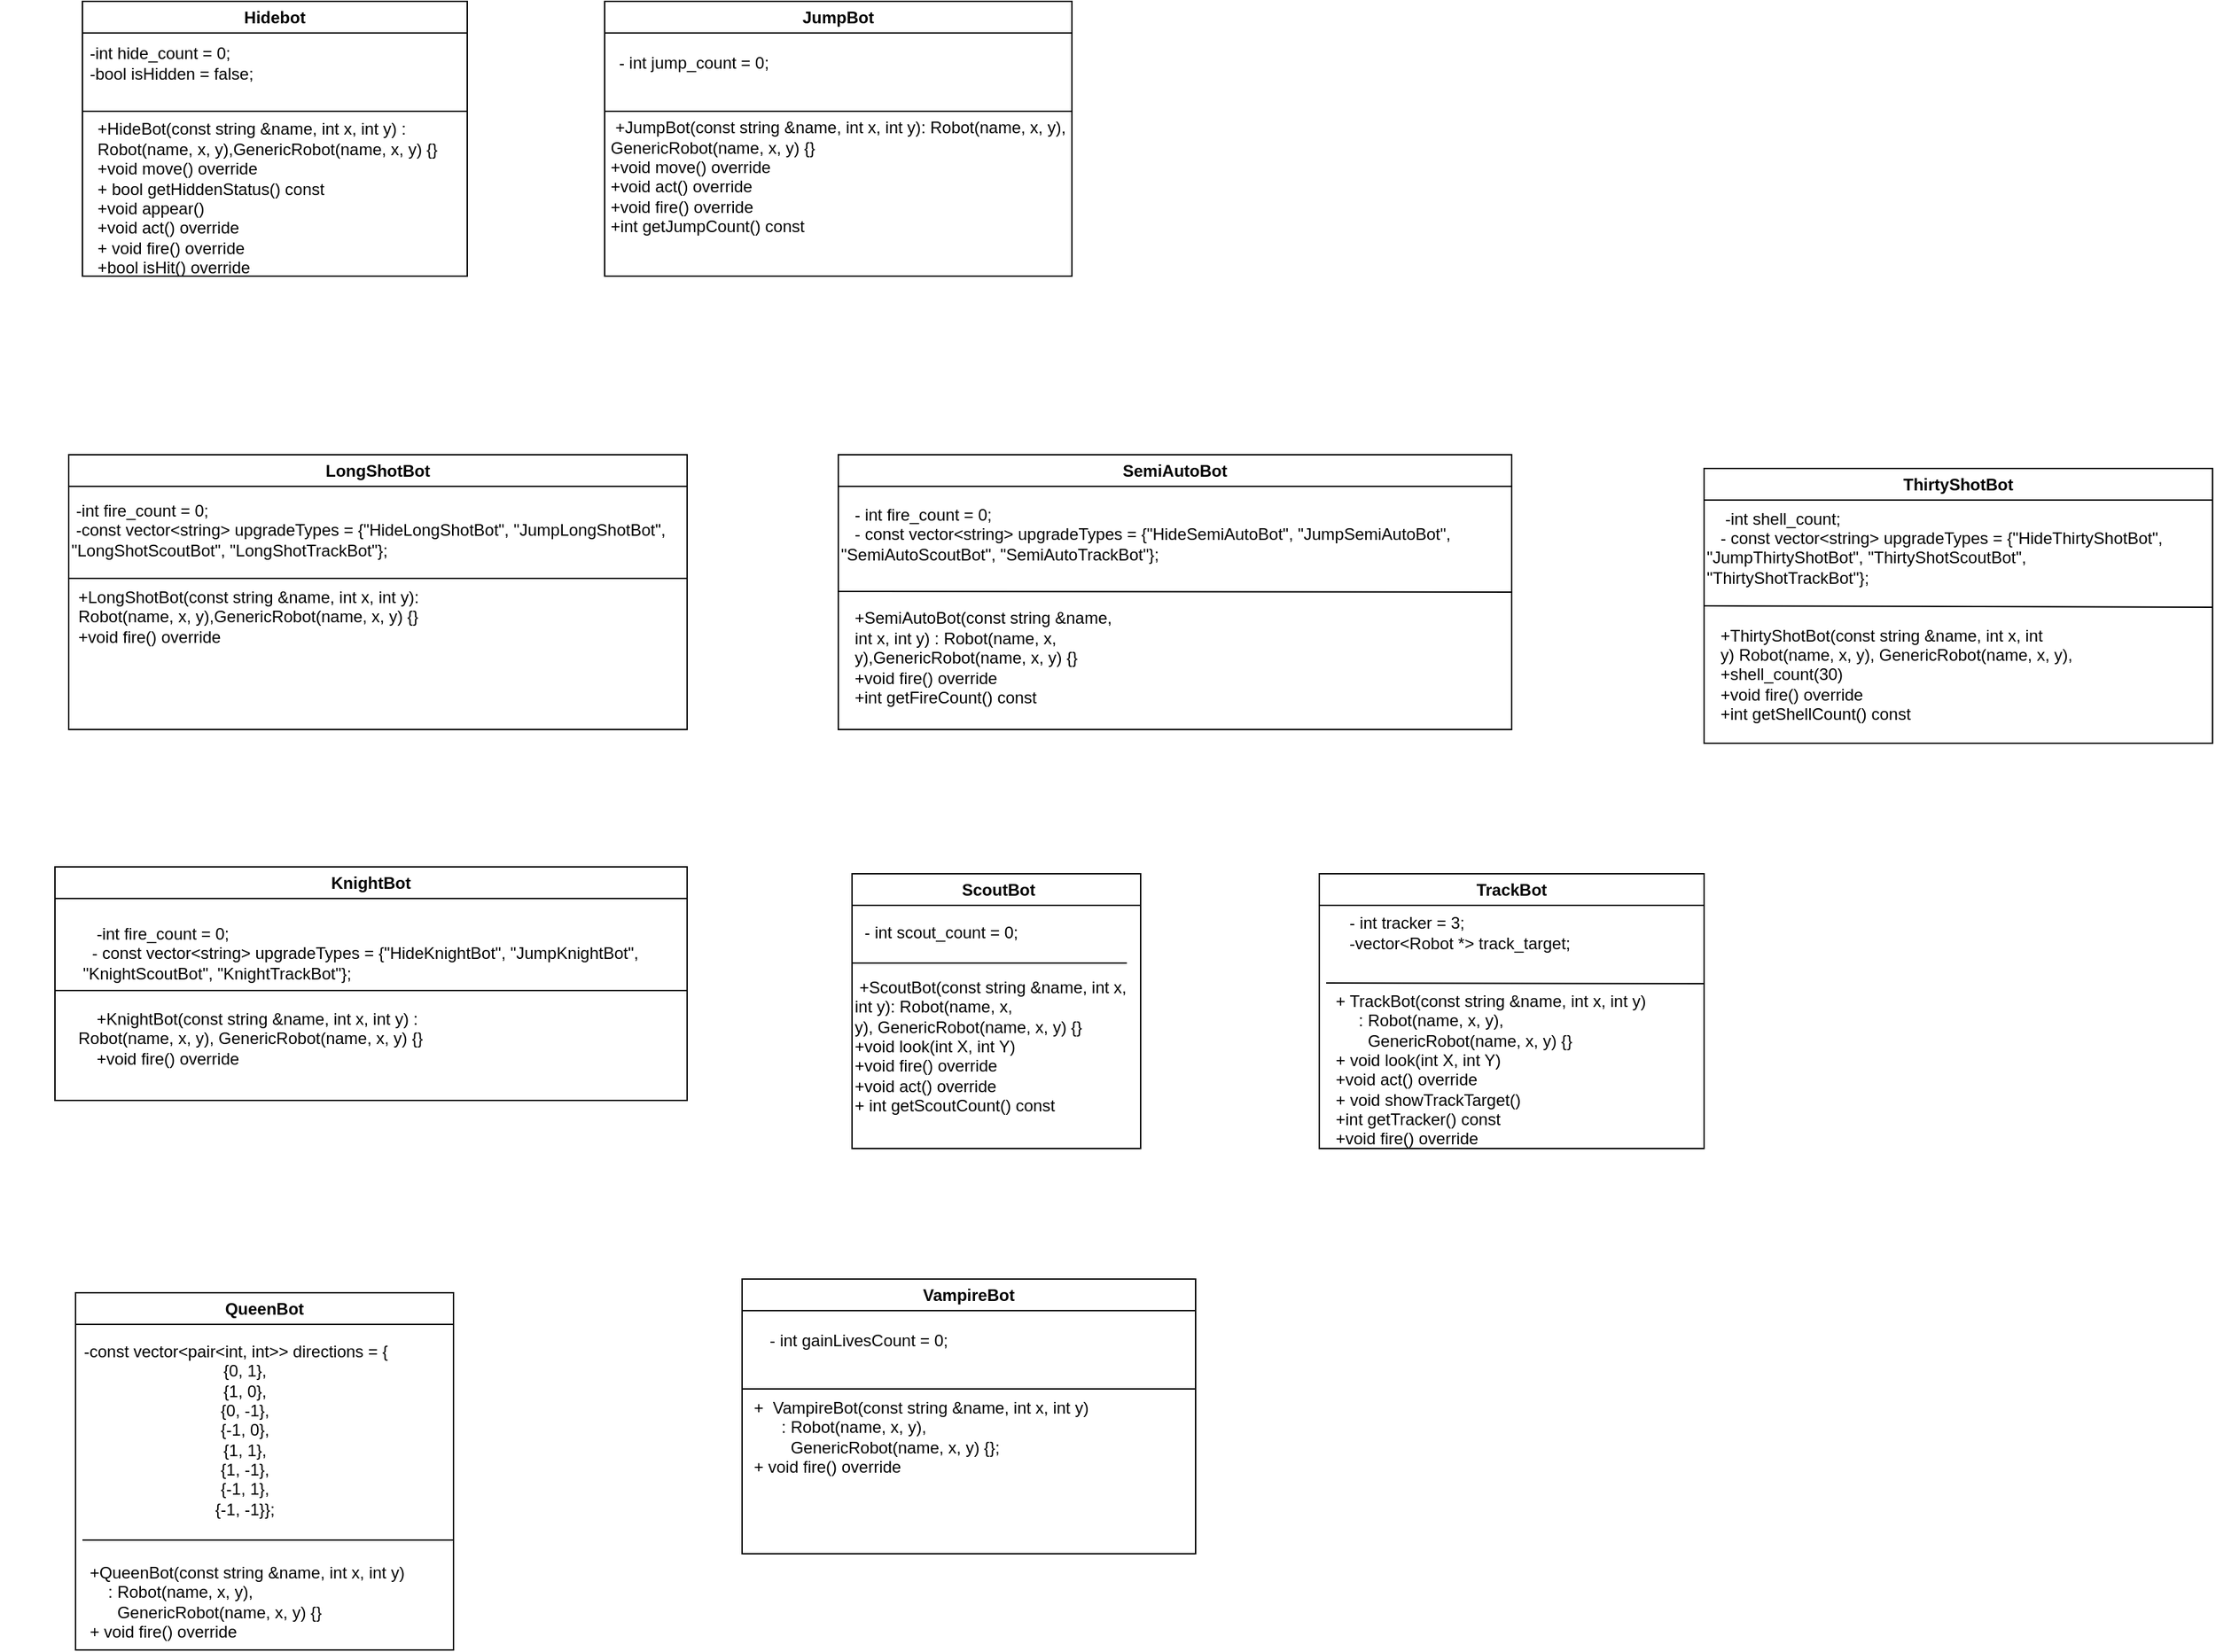 <mxfile version="27.0.9">
  <diagram name="Page-1" id="7hEuU5L8WPl_ntsHJS8Y">
    <mxGraphModel dx="1804" dy="928" grid="1" gridSize="10" guides="1" tooltips="1" connect="1" arrows="1" fold="1" page="1" pageScale="1" pageWidth="850" pageHeight="1100" math="0" shadow="0">
      <root>
        <mxCell id="0" />
        <mxCell id="1" parent="0" />
        <mxCell id="CGvUghyQHNpQq5ck0WqS-1" value="Hidebot" style="swimlane;whiteSpace=wrap;html=1;" vertex="1" parent="1">
          <mxGeometry x="110" y="110" width="280" height="200" as="geometry" />
        </mxCell>
        <mxCell id="CGvUghyQHNpQq5ck0WqS-2" value="&lt;div&gt;&amp;nbsp; &amp;nbsp; -int hide_count = 0;&lt;/div&gt;&lt;div&gt;&amp;nbsp; &amp;nbsp; -bool isHidden = false;&lt;/div&gt;" style="text;html=1;align=left;verticalAlign=middle;whiteSpace=wrap;rounded=0;" vertex="1" parent="CGvUghyQHNpQq5ck0WqS-1">
          <mxGeometry x="-10" y="30" width="170" height="30" as="geometry" />
        </mxCell>
        <mxCell id="CGvUghyQHNpQq5ck0WqS-3" value="&lt;div style=&quot;text-align: left;&quot;&gt;+HideBot(const string &amp;amp;name, int x, int y)&lt;span style=&quot;background-color: transparent; color: light-dark(rgb(0, 0, 0), rgb(255, 255, 255));&quot;&gt;&amp;nbsp;: Robot(name, x, y),&lt;/span&gt;&lt;span style=&quot;background-color: transparent; color: light-dark(rgb(0, 0, 0), rgb(255, 255, 255));&quot;&gt;GenericRobot(name, x, y) {}&lt;/span&gt;&lt;/div&gt;&lt;div style=&quot;text-align: left;&quot;&gt;&lt;span style=&quot;background-color: transparent; color: light-dark(rgb(0, 0, 0), rgb(255, 255, 255));&quot;&gt;+void move() override&lt;/span&gt;&lt;/div&gt;&lt;div style=&quot;text-align: left;&quot;&gt;+ bool getHiddenStatus() const&lt;/div&gt;&lt;div style=&quot;text-align: left;&quot;&gt;+void appear()&lt;/div&gt;&lt;div style=&quot;text-align: left;&quot;&gt;+void act() override&lt;/div&gt;&lt;div style=&quot;text-align: left;&quot;&gt;+ void fire() override&lt;/div&gt;&lt;div style=&quot;text-align: left;&quot;&gt;+bool isHit() override&lt;/div&gt;&lt;div style=&quot;text-align: left;&quot;&gt;&lt;br&gt;&lt;/div&gt;&lt;div&gt;&lt;br&gt;&lt;/div&gt;&lt;div&gt;&lt;br&gt;&lt;/div&gt;" style="text;html=1;align=center;verticalAlign=middle;whiteSpace=wrap;rounded=0;" vertex="1" parent="CGvUghyQHNpQq5ck0WqS-1">
          <mxGeometry x="10" y="150" width="270" height="30" as="geometry" />
        </mxCell>
        <mxCell id="CGvUghyQHNpQq5ck0WqS-4" value="" style="endArrow=none;html=1;rounded=0;" edge="1" parent="1">
          <mxGeometry width="50" height="50" relative="1" as="geometry">
            <mxPoint x="110" y="190" as="sourcePoint" />
            <mxPoint x="390" y="190" as="targetPoint" />
          </mxGeometry>
        </mxCell>
        <mxCell id="CGvUghyQHNpQq5ck0WqS-5" value="JumpBot" style="swimlane;whiteSpace=wrap;html=1;" vertex="1" parent="1">
          <mxGeometry x="490" y="110" width="340" height="200" as="geometry" />
        </mxCell>
        <mxCell id="CGvUghyQHNpQq5ck0WqS-6" value="-&amp;nbsp;int jump_count = 0;" style="text;html=1;align=center;verticalAlign=middle;whiteSpace=wrap;rounded=0;" vertex="1" parent="CGvUghyQHNpQq5ck0WqS-5">
          <mxGeometry y="30" width="130" height="30" as="geometry" />
        </mxCell>
        <mxCell id="CGvUghyQHNpQq5ck0WqS-10" value="" style="endArrow=none;html=1;rounded=0;" edge="1" parent="CGvUghyQHNpQq5ck0WqS-5">
          <mxGeometry width="50" height="50" relative="1" as="geometry">
            <mxPoint y="80" as="sourcePoint" />
            <mxPoint x="340" y="80" as="targetPoint" />
          </mxGeometry>
        </mxCell>
        <mxCell id="CGvUghyQHNpQq5ck0WqS-7" value="&lt;div style=&quot;text-align: left;&quot;&gt;&amp;nbsp;+JumpBot(const string &amp;amp;name, int x, int y)&lt;span style=&quot;background-color: transparent; color: light-dark(rgb(0, 0, 0), rgb(255, 255, 255));&quot;&gt;: Robot(name, x, y),&lt;/span&gt;&lt;/div&gt;&lt;div style=&quot;text-align: left;&quot;&gt;GenericRobot(name, x, y) {}&lt;/div&gt;&lt;div style=&quot;text-align: left;&quot;&gt;&lt;span style=&quot;background-color: transparent; color: light-dark(rgb(0, 0, 0), rgb(255, 255, 255));&quot;&gt;+void move() override&lt;/span&gt;&lt;/div&gt;&lt;div style=&quot;text-align: left;&quot;&gt;+void act() override&lt;/div&gt;&lt;div style=&quot;text-align: left;&quot;&gt;+void fire() override&lt;/div&gt;&lt;div style=&quot;text-align: left;&quot;&gt;+int getJumpCount() const&lt;/div&gt;&lt;div&gt;&lt;br&gt;&lt;/div&gt;" style="text;html=1;align=center;verticalAlign=middle;whiteSpace=wrap;rounded=0;" vertex="1" parent="CGvUghyQHNpQq5ck0WqS-5">
          <mxGeometry y="120" width="340" height="30" as="geometry" />
        </mxCell>
        <mxCell id="CGvUghyQHNpQq5ck0WqS-12" value="LongShotBot" style="swimlane;whiteSpace=wrap;html=1;" vertex="1" parent="1">
          <mxGeometry x="100" y="440" width="450" height="200" as="geometry" />
        </mxCell>
        <mxCell id="CGvUghyQHNpQq5ck0WqS-8" value="&lt;div&gt;&amp;nbsp;-int fire_count = 0;&lt;/div&gt;&lt;div&gt;&amp;nbsp;-const vector&amp;lt;string&amp;gt; upgradeTypes = {&quot;HideLongShotBot&quot;, &quot;JumpLongShotBot&quot;, &quot;LongShotScoutBot&quot;, &quot;LongShotTrackBot&quot;};&lt;/div&gt;" style="text;html=1;align=left;verticalAlign=middle;whiteSpace=wrap;rounded=0;" vertex="1" parent="CGvUghyQHNpQq5ck0WqS-12">
          <mxGeometry y="40" width="450" height="30" as="geometry" />
        </mxCell>
        <mxCell id="CGvUghyQHNpQq5ck0WqS-9" value="&lt;div&gt;+LongShotBot(const string &amp;amp;name, int x, int y)&lt;span style=&quot;background-color: transparent; color: light-dark(rgb(0, 0, 0), rgb(255, 255, 255));&quot;&gt;: Robot(name, x, y),&lt;/span&gt;&lt;span style=&quot;background-color: transparent; color: light-dark(rgb(0, 0, 0), rgb(255, 255, 255));&quot;&gt;GenericRobot(name, x, y) {}&lt;/span&gt;&lt;/div&gt;&lt;div&gt;&lt;span style=&quot;background-color: transparent; color: light-dark(rgb(0, 0, 0), rgb(255, 255, 255));&quot;&gt;+void fire() override&lt;/span&gt;&lt;/div&gt;&lt;div&gt;&lt;br&gt;&lt;/div&gt;" style="text;html=1;align=left;verticalAlign=middle;whiteSpace=wrap;rounded=0;" vertex="1" parent="CGvUghyQHNpQq5ck0WqS-12">
          <mxGeometry x="5" y="110" width="290" height="30" as="geometry" />
        </mxCell>
        <mxCell id="CGvUghyQHNpQq5ck0WqS-13" value="" style="endArrow=none;html=1;rounded=0;" edge="1" parent="1">
          <mxGeometry width="50" height="50" relative="1" as="geometry">
            <mxPoint x="100" y="530" as="sourcePoint" />
            <mxPoint x="550" y="530" as="targetPoint" />
          </mxGeometry>
        </mxCell>
        <mxCell id="CGvUghyQHNpQq5ck0WqS-14" value="SemiAutoBot" style="swimlane;whiteSpace=wrap;html=1;" vertex="1" parent="1">
          <mxGeometry x="660" y="440" width="490" height="200" as="geometry" />
        </mxCell>
        <mxCell id="CGvUghyQHNpQq5ck0WqS-17" value="&lt;div&gt;+SemiAutoBot(const string &amp;amp;name, int x, int y)&lt;span style=&quot;background-color: transparent; color: light-dark(rgb(0, 0, 0), rgb(255, 255, 255));&quot;&gt;&amp;nbsp;: Robot(name, x, y),&lt;/span&gt;&lt;span style=&quot;background-color: transparent; color: light-dark(rgb(0, 0, 0), rgb(255, 255, 255));&quot;&gt;GenericRobot(name, x, y) {}&lt;/span&gt;&lt;/div&gt;&lt;div&gt;&lt;span style=&quot;background-color: transparent; color: light-dark(rgb(0, 0, 0), rgb(255, 255, 255));&quot;&gt;+void fire() override&lt;/span&gt;&lt;/div&gt;&lt;div&gt;+int getFireCount() const&lt;/div&gt;&lt;div&gt;&lt;br&gt;&lt;/div&gt;" style="text;html=1;align=left;verticalAlign=middle;whiteSpace=wrap;rounded=0;" vertex="1" parent="CGvUghyQHNpQq5ck0WqS-14">
          <mxGeometry x="10" y="140" width="200" height="30" as="geometry" />
        </mxCell>
        <mxCell id="CGvUghyQHNpQq5ck0WqS-16" value="&lt;div&gt;&amp;nbsp; &amp;nbsp;- int fire_count = 0;&lt;/div&gt;&lt;div&gt;&amp;nbsp; &amp;nbsp;- const vector&amp;lt;string&amp;gt; upgradeTypes = {&quot;HideSemiAutoBot&quot;, &quot;JumpSemiAutoBot&quot;, &quot;SemiAutoScoutBot&quot;, &quot;SemiAutoTrackBot&quot;};&lt;/div&gt;&lt;div&gt;&lt;br&gt;&lt;/div&gt;" style="text;html=1;align=left;verticalAlign=middle;whiteSpace=wrap;rounded=0;" vertex="1" parent="CGvUghyQHNpQq5ck0WqS-14">
          <mxGeometry y="50" width="490" height="30" as="geometry" />
        </mxCell>
        <mxCell id="CGvUghyQHNpQq5ck0WqS-20" value="" style="endArrow=none;html=1;rounded=0;entryX=1;entryY=0.5;entryDx=0;entryDy=0;" edge="1" parent="CGvUghyQHNpQq5ck0WqS-14" target="CGvUghyQHNpQq5ck0WqS-14">
          <mxGeometry width="50" height="50" relative="1" as="geometry">
            <mxPoint y="99.5" as="sourcePoint" />
            <mxPoint x="480" y="100" as="targetPoint" />
          </mxGeometry>
        </mxCell>
        <mxCell id="CGvUghyQHNpQq5ck0WqS-15" value="&lt;div&gt;&lt;br&gt;&lt;/div&gt;" style="text;strokeColor=none;fillColor=none;align=left;verticalAlign=middle;spacingLeft=4;spacingRight=4;overflow=hidden;points=[[0,0.5],[1,0.5]];portConstraint=eastwest;rotatable=0;whiteSpace=wrap;html=1;" vertex="1" parent="1">
          <mxGeometry x="350" y="830" width="290" height="30" as="geometry" />
        </mxCell>
        <mxCell id="CGvUghyQHNpQq5ck0WqS-21" value="ThirtyShotBot" style="swimlane;whiteSpace=wrap;html=1;" vertex="1" parent="1">
          <mxGeometry x="1290" y="450" width="370" height="200" as="geometry" />
        </mxCell>
        <mxCell id="CGvUghyQHNpQq5ck0WqS-18" value="&lt;div&gt;&amp;nbsp; &amp;nbsp; -int shell_count;&lt;/div&gt;&lt;div&gt;&amp;nbsp; &amp;nbsp;- const vector&amp;lt;string&amp;gt; upgradeTypes = {&quot;HideThirtyShotBot&quot;, &quot;JumpThirtyShotBot&quot;, &quot;ThirtyShotScoutBot&quot;, &quot;ThirtyShotTrackBot&quot;};&lt;/div&gt;&lt;div&gt;&lt;br&gt;&lt;/div&gt;" style="text;html=1;align=left;verticalAlign=middle;whiteSpace=wrap;rounded=0;" vertex="1" parent="CGvUghyQHNpQq5ck0WqS-21">
          <mxGeometry y="50" width="342.5" height="30" as="geometry" />
        </mxCell>
        <mxCell id="CGvUghyQHNpQq5ck0WqS-23" value="" style="endArrow=none;html=1;rounded=0;" edge="1" parent="CGvUghyQHNpQq5ck0WqS-21">
          <mxGeometry width="50" height="50" relative="1" as="geometry">
            <mxPoint y="100" as="sourcePoint" />
            <mxPoint x="370" y="101" as="targetPoint" />
          </mxGeometry>
        </mxCell>
        <mxCell id="CGvUghyQHNpQq5ck0WqS-19" value="&lt;div&gt;+ThirtyShotBot(const string &amp;amp;name, int x, int y)&lt;span style=&quot;background-color: transparent; color: light-dark(rgb(0, 0, 0), rgb(255, 255, 255));&quot;&gt;&amp;nbsp;Robot(name, x, y),&lt;/span&gt;&lt;span style=&quot;background-color: transparent; color: light-dark(rgb(0, 0, 0), rgb(255, 255, 255));&quot;&gt;&amp;nbsp;GenericRobot(name, x, y),&lt;/span&gt;&lt;/div&gt;&lt;div&gt;+shell_count(30)&lt;/div&gt;&lt;div&gt;+void fire() override&lt;/div&gt;&lt;div&gt;+int getShellCount() const&lt;/div&gt;" style="text;html=1;align=left;verticalAlign=middle;whiteSpace=wrap;rounded=0;" vertex="1" parent="CGvUghyQHNpQq5ck0WqS-21">
          <mxGeometry x="10" y="130" width="260" height="40" as="geometry" />
        </mxCell>
        <mxCell id="CGvUghyQHNpQq5ck0WqS-24" value="KnightBot" style="swimlane;whiteSpace=wrap;html=1;" vertex="1" parent="1">
          <mxGeometry x="90" y="740" width="460" height="170" as="geometry" />
        </mxCell>
        <mxCell id="CGvUghyQHNpQq5ck0WqS-26" value="" style="endArrow=none;html=1;rounded=0;" edge="1" parent="CGvUghyQHNpQq5ck0WqS-24">
          <mxGeometry width="50" height="50" relative="1" as="geometry">
            <mxPoint y="90" as="sourcePoint" />
            <mxPoint x="460" y="90" as="targetPoint" />
          </mxGeometry>
        </mxCell>
        <mxCell id="CGvUghyQHNpQq5ck0WqS-27" value="&lt;div&gt;&amp;nbsp; &amp;nbsp; +KnightBot(const string &amp;amp;name, int x, int y)&lt;span style=&quot;background-color: transparent; color: light-dark(rgb(0, 0, 0), rgb(255, 255, 255));&quot;&gt;&amp;nbsp;: Robot(name, x, y),&lt;/span&gt;&lt;span style=&quot;background-color: transparent; color: light-dark(rgb(0, 0, 0), rgb(255, 255, 255));&quot;&gt;&amp;nbsp;GenericRobot(name, x, y) {}&lt;/span&gt;&lt;/div&gt;&lt;div&gt;&lt;span style=&quot;background-color: transparent; color: light-dark(rgb(0, 0, 0), rgb(255, 255, 255));&quot;&gt;&amp;nbsp; &amp;nbsp; +void fire() override&lt;/span&gt;&lt;/div&gt;" style="text;html=1;align=left;verticalAlign=middle;whiteSpace=wrap;rounded=0;" vertex="1" parent="CGvUghyQHNpQq5ck0WqS-24">
          <mxGeometry x="15" y="110" width="320" height="30" as="geometry" />
        </mxCell>
        <mxCell id="CGvUghyQHNpQq5ck0WqS-25" value="&lt;div&gt;&amp;nbsp; &amp;nbsp; -int fire_count = 0;&lt;/div&gt;&lt;div style=&quot;&quot;&gt;&amp;nbsp; &amp;nbsp;- const vector&amp;lt;string&amp;gt; upgradeTypes = {&quot;HideKnightBot&quot;, &quot;JumpKnightBot&quot;,&lt;/div&gt;&lt;div style=&quot;&quot;&gt;&amp;nbsp;&quot;KnightScoutBot&quot;, &quot;KnightTrackBot&quot;};&lt;/div&gt;" style="text;html=1;align=left;verticalAlign=middle;resizable=0;points=[];autosize=1;strokeColor=none;fillColor=none;" vertex="1" parent="1">
          <mxGeometry x="105" y="773" width="430" height="60" as="geometry" />
        </mxCell>
        <mxCell id="CGvUghyQHNpQq5ck0WqS-28" value="&amp;nbsp;ScoutBot" style="swimlane;whiteSpace=wrap;html=1;" vertex="1" parent="1">
          <mxGeometry x="670" y="745" width="210" height="200" as="geometry" />
        </mxCell>
        <mxCell id="CGvUghyQHNpQq5ck0WqS-29" value="- int scout_count = 0;" style="text;html=1;align=center;verticalAlign=middle;whiteSpace=wrap;rounded=0;" vertex="1" parent="CGvUghyQHNpQq5ck0WqS-28">
          <mxGeometry y="28" width="130" height="30" as="geometry" />
        </mxCell>
        <mxCell id="CGvUghyQHNpQq5ck0WqS-30" value="&lt;div&gt;&amp;nbsp;+ScoutBot(const string &amp;amp;name, int x, int y)&lt;span style=&quot;background-color: transparent; color: light-dark(rgb(0, 0, 0), rgb(255, 255, 255));&quot;&gt;: Robot(name, x, y),&lt;/span&gt;&lt;span style=&quot;background-color: transparent; color: light-dark(rgb(0, 0, 0), rgb(255, 255, 255));&quot;&gt;&amp;nbsp;GenericRobot(name, x, y) {}&lt;/span&gt;&lt;/div&gt;&lt;div&gt;&lt;span style=&quot;background-color: transparent; color: light-dark(rgb(0, 0, 0), rgb(255, 255, 255));&quot;&gt;+void look(int X, int Y)&lt;/span&gt;&lt;/div&gt;&lt;div&gt;+void fire() override&lt;/div&gt;&lt;div&gt;+void act() override&lt;/div&gt;&lt;div&gt;+ int getScoutCount() const&lt;/div&gt;&lt;div&gt;&lt;br&gt;&lt;/div&gt;&lt;div&gt;&lt;br&gt;&lt;/div&gt;" style="text;html=1;align=left;verticalAlign=middle;whiteSpace=wrap;rounded=0;" vertex="1" parent="CGvUghyQHNpQq5ck0WqS-28">
          <mxGeometry y="125" width="210" height="30" as="geometry" />
        </mxCell>
        <mxCell id="CGvUghyQHNpQq5ck0WqS-33" value="" style="endArrow=none;html=1;rounded=0;" edge="1" parent="1">
          <mxGeometry width="50" height="50" relative="1" as="geometry">
            <mxPoint x="670" y="810" as="sourcePoint" />
            <mxPoint x="870" y="810" as="targetPoint" />
          </mxGeometry>
        </mxCell>
        <mxCell id="CGvUghyQHNpQq5ck0WqS-34" value="TrackBot" style="swimlane;whiteSpace=wrap;html=1;" vertex="1" parent="1">
          <mxGeometry x="1010" y="745" width="280" height="200" as="geometry" />
        </mxCell>
        <mxCell id="CGvUghyQHNpQq5ck0WqS-31" value="&lt;div&gt;&amp;nbsp; &amp;nbsp;- int tracker = 3;&lt;/div&gt;&lt;div&gt;&amp;nbsp; &amp;nbsp;-vector&amp;lt;Robot *&amp;gt; track_target;&lt;/div&gt;" style="text;html=1;align=left;verticalAlign=middle;whiteSpace=wrap;rounded=0;" vertex="1" parent="CGvUghyQHNpQq5ck0WqS-34">
          <mxGeometry x="10" y="28" width="190" height="30" as="geometry" />
        </mxCell>
        <mxCell id="CGvUghyQHNpQq5ck0WqS-37" value="" style="endArrow=none;html=1;rounded=0;" edge="1" parent="CGvUghyQHNpQq5ck0WqS-34">
          <mxGeometry width="50" height="50" relative="1" as="geometry">
            <mxPoint x="5" y="79.5" as="sourcePoint" />
            <mxPoint x="280" y="80" as="targetPoint" />
          </mxGeometry>
        </mxCell>
        <mxCell id="CGvUghyQHNpQq5ck0WqS-32" value="&lt;div&gt;&amp;nbsp; &amp;nbsp;+ TrackBot(const string &amp;amp;name, int x, int y)&lt;/div&gt;&lt;div&gt;&amp;nbsp; &amp;nbsp; &amp;nbsp; &amp;nbsp; : Robot(name, x, y),&lt;/div&gt;&lt;div&gt;&amp;nbsp; &amp;nbsp; &amp;nbsp; &amp;nbsp; &amp;nbsp; GenericRobot(name, x, y) {}&lt;/div&gt;&lt;div&gt;&amp;nbsp; &amp;nbsp;+ void look(int X, int Y)&lt;/div&gt;&lt;div&gt;&lt;div&gt;&amp;nbsp; &amp;nbsp;+void act() override&lt;/div&gt;&lt;/div&gt;&lt;div&gt;&lt;span style=&quot;background-color: transparent; color: light-dark(rgb(0, 0, 0), rgb(255, 255, 255));&quot;&gt;&amp;nbsp; &amp;nbsp;+ void showTrackTarget()&lt;/span&gt;&lt;/div&gt;&lt;div&gt;&amp;nbsp; &amp;nbsp;+int getTracker() const&lt;/div&gt;&lt;div&gt;&lt;div&gt;&amp;nbsp; &amp;nbsp;+void fire() override&lt;/div&gt;&lt;/div&gt;&lt;div&gt;&lt;br&gt;&lt;/div&gt;" style="text;html=1;align=left;verticalAlign=middle;whiteSpace=wrap;rounded=0;" vertex="1" parent="CGvUghyQHNpQq5ck0WqS-34">
          <mxGeometry y="135" width="280" height="30" as="geometry" />
        </mxCell>
        <mxCell id="CGvUghyQHNpQq5ck0WqS-38" value="QueenBot" style="swimlane;whiteSpace=wrap;html=1;" vertex="1" parent="1">
          <mxGeometry x="105" y="1050" width="275" height="260" as="geometry" />
        </mxCell>
        <mxCell id="CGvUghyQHNpQq5ck0WqS-39" value="&lt;div&gt;&amp;nbsp; &amp;nbsp; -const vector&amp;lt;pair&amp;lt;int, int&amp;gt;&amp;gt; directions = {&lt;/div&gt;&lt;div&gt;&amp;nbsp; &amp;nbsp; &amp;nbsp; &amp;nbsp; {0, 1},&lt;/div&gt;&lt;div&gt;&amp;nbsp; &amp;nbsp; &amp;nbsp; &amp;nbsp; {1, 0},&lt;/div&gt;&lt;div&gt;&amp;nbsp; &amp;nbsp; &amp;nbsp; &amp;nbsp; {0, -1},&lt;/div&gt;&lt;div&gt;&amp;nbsp; &amp;nbsp; &amp;nbsp; &amp;nbsp; {-1, 0},&lt;/div&gt;&lt;div&gt;&amp;nbsp; &amp;nbsp; &amp;nbsp; &amp;nbsp; {1, 1},&lt;/div&gt;&lt;div&gt;&amp;nbsp; &amp;nbsp; &amp;nbsp; &amp;nbsp; {1, -1},&lt;/div&gt;&lt;div&gt;&amp;nbsp; &amp;nbsp; &amp;nbsp; &amp;nbsp; {-1, 1},&lt;/div&gt;&lt;div&gt;&amp;nbsp; &amp;nbsp; &amp;nbsp; &amp;nbsp; {-1, -1}};&lt;/div&gt;" style="text;html=1;align=center;verticalAlign=middle;whiteSpace=wrap;rounded=0;" vertex="1" parent="CGvUghyQHNpQq5ck0WqS-38">
          <mxGeometry x="-55" y="85" width="330" height="30" as="geometry" />
        </mxCell>
        <mxCell id="CGvUghyQHNpQq5ck0WqS-40" value="&lt;div&gt;&amp;nbsp; &amp;nbsp; +QueenBot(const string &amp;amp;name, int x, int y)&lt;/div&gt;&lt;div&gt;&amp;nbsp; &amp;nbsp; &amp;nbsp; &amp;nbsp; : Robot(name, x, y),&lt;/div&gt;&lt;div&gt;&amp;nbsp; &amp;nbsp; &amp;nbsp; &amp;nbsp; &amp;nbsp; GenericRobot(name, x, y) {}&lt;/div&gt;&lt;div&gt;&lt;span style=&quot;background-color: transparent; color: light-dark(rgb(0, 0, 0), rgb(255, 255, 255));&quot;&gt;&amp;nbsp; &amp;nbsp; + void fire() override&lt;/span&gt;&lt;/div&gt;" style="text;html=1;align=left;verticalAlign=middle;whiteSpace=wrap;rounded=0;" vertex="1" parent="CGvUghyQHNpQq5ck0WqS-38">
          <mxGeometry x="-5" y="210" width="270" height="30" as="geometry" />
        </mxCell>
        <mxCell id="CGvUghyQHNpQq5ck0WqS-41" value="" style="endArrow=none;html=1;rounded=0;" edge="1" parent="1">
          <mxGeometry width="50" height="50" relative="1" as="geometry">
            <mxPoint x="110" y="1230" as="sourcePoint" />
            <mxPoint x="380" y="1230" as="targetPoint" />
          </mxGeometry>
        </mxCell>
        <mxCell id="CGvUghyQHNpQq5ck0WqS-46" value="VampireBot" style="swimlane;whiteSpace=wrap;html=1;" vertex="1" parent="1">
          <mxGeometry x="590" y="1040" width="330" height="200" as="geometry" />
        </mxCell>
        <mxCell id="CGvUghyQHNpQq5ck0WqS-47" value="&amp;nbsp; &amp;nbsp;- int gainLivesCount = 0;" style="text;html=1;align=center;verticalAlign=middle;whiteSpace=wrap;rounded=0;" vertex="1" parent="CGvUghyQHNpQq5ck0WqS-46">
          <mxGeometry x="-20" y="30" width="200" height="30" as="geometry" />
        </mxCell>
        <mxCell id="CGvUghyQHNpQq5ck0WqS-48" value="" style="endArrow=none;html=1;rounded=0;" edge="1" parent="CGvUghyQHNpQq5ck0WqS-46">
          <mxGeometry width="50" height="50" relative="1" as="geometry">
            <mxPoint y="80" as="sourcePoint" />
            <mxPoint x="330" y="80" as="targetPoint" />
          </mxGeometry>
        </mxCell>
        <mxCell id="CGvUghyQHNpQq5ck0WqS-49" value="&lt;div&gt;&amp;nbsp; +&amp;nbsp; VampireBot(const string &amp;amp;name, int x, int y)&lt;/div&gt;&lt;div&gt;&amp;nbsp; &amp;nbsp; &amp;nbsp; &amp;nbsp; : Robot(name, x, y),&lt;/div&gt;&lt;div&gt;&amp;nbsp; &amp;nbsp; &amp;nbsp; &amp;nbsp; &amp;nbsp; GenericRobot(name, x, y) {};&lt;/div&gt;&lt;div&gt;&lt;span style=&quot;background-color: transparent; color: light-dark(rgb(0, 0, 0), rgb(255, 255, 255));&quot;&gt;&amp;nbsp; + void fire() override&lt;/span&gt;&lt;/div&gt;" style="text;html=1;align=left;verticalAlign=middle;whiteSpace=wrap;rounded=0;" vertex="1" parent="CGvUghyQHNpQq5ck0WqS-46">
          <mxGeometry y="100" width="330" height="30" as="geometry" />
        </mxCell>
      </root>
    </mxGraphModel>
  </diagram>
</mxfile>
